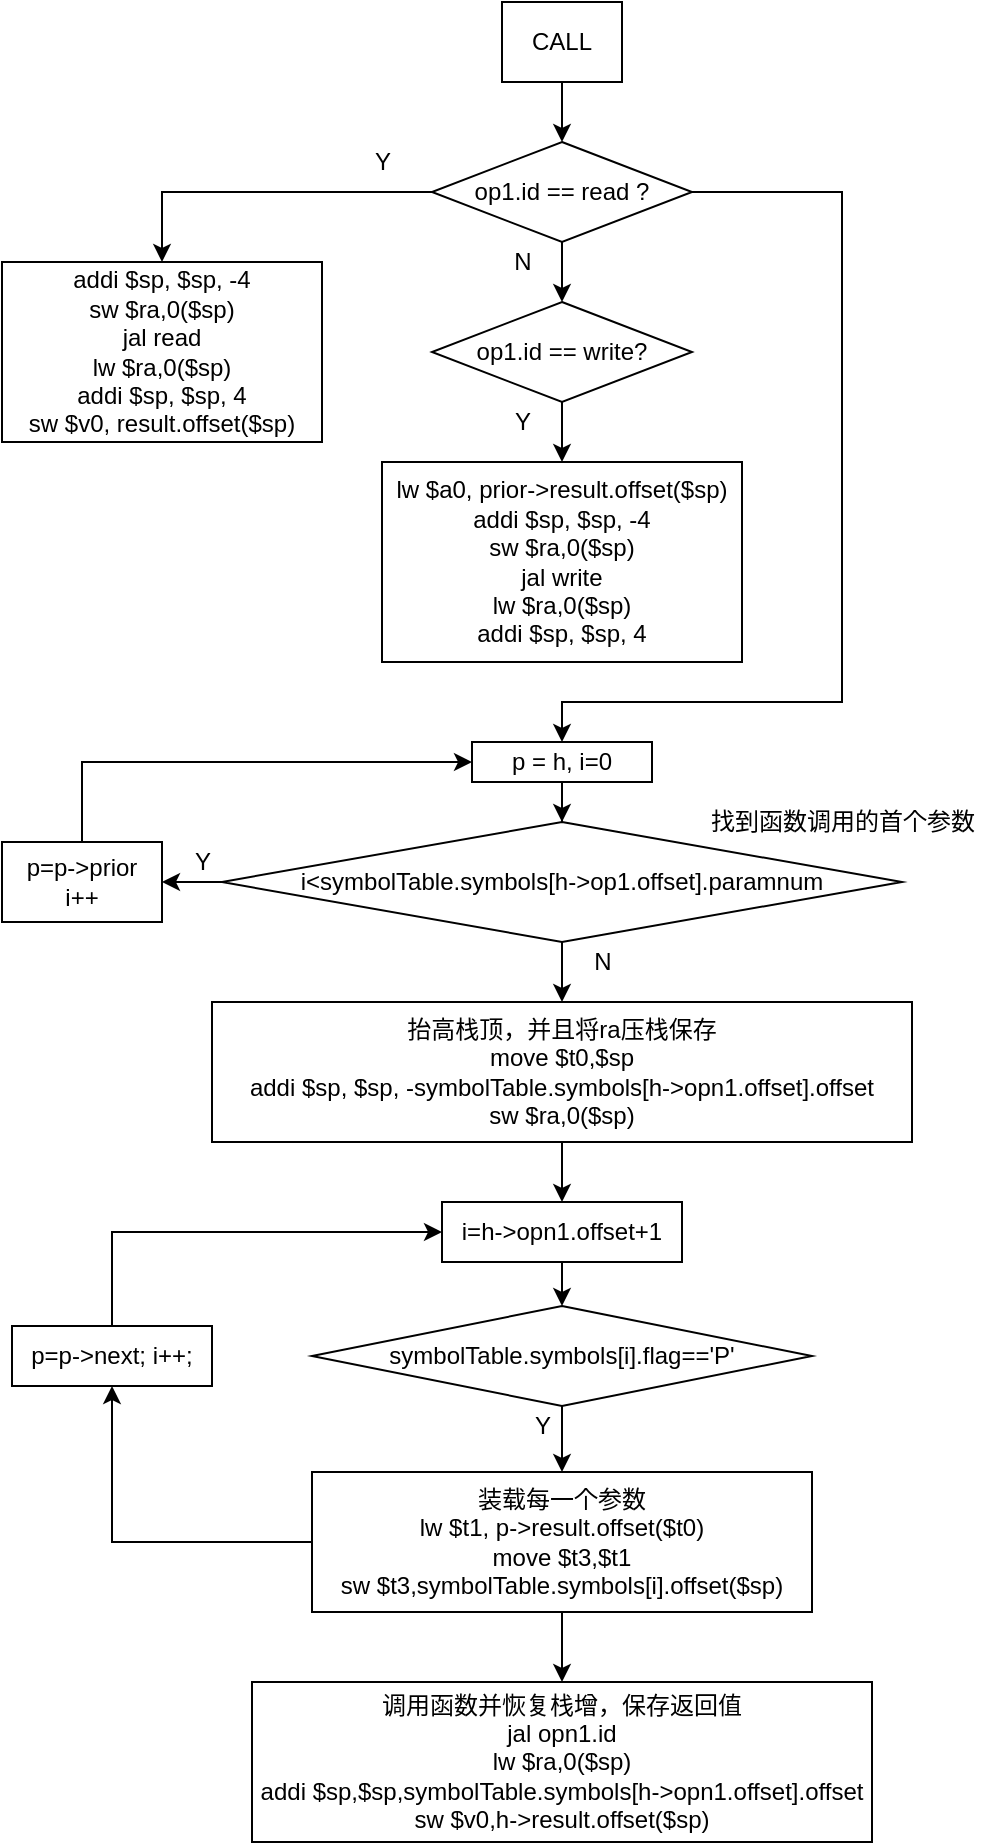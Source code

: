 <mxfile version="14.1.3" type="github">
  <diagram id="GfPdDBj2nY77ngwUE2eu" name="第 1 页">
    <mxGraphModel dx="711" dy="655" grid="1" gridSize="10" guides="1" tooltips="1" connect="1" arrows="1" fold="1" page="1" pageScale="1" pageWidth="2336" pageHeight="1654" math="0" shadow="0">
      <root>
        <mxCell id="0" />
        <mxCell id="1" parent="0" />
        <mxCell id="Vk-YHddnxNWAiO7JuI4h-3" style="edgeStyle=orthogonalEdgeStyle;rounded=0;orthogonalLoop=1;jettySize=auto;html=1;" edge="1" parent="1" source="Vk-YHddnxNWAiO7JuI4h-1" target="Vk-YHddnxNWAiO7JuI4h-2">
          <mxGeometry relative="1" as="geometry" />
        </mxCell>
        <mxCell id="Vk-YHddnxNWAiO7JuI4h-1" value="CALL" style="rounded=0;whiteSpace=wrap;html=1;" vertex="1" parent="1">
          <mxGeometry x="290" y="150" width="60" height="40" as="geometry" />
        </mxCell>
        <mxCell id="Vk-YHddnxNWAiO7JuI4h-5" style="edgeStyle=orthogonalEdgeStyle;rounded=0;orthogonalLoop=1;jettySize=auto;html=1;" edge="1" parent="1" source="Vk-YHddnxNWAiO7JuI4h-2" target="Vk-YHddnxNWAiO7JuI4h-4">
          <mxGeometry relative="1" as="geometry" />
        </mxCell>
        <mxCell id="Vk-YHddnxNWAiO7JuI4h-7" style="edgeStyle=orthogonalEdgeStyle;rounded=0;orthogonalLoop=1;jettySize=auto;html=1;fontFamily=Helvetica;fontSize=12;" edge="1" parent="1" source="Vk-YHddnxNWAiO7JuI4h-2" target="Vk-YHddnxNWAiO7JuI4h-6">
          <mxGeometry relative="1" as="geometry" />
        </mxCell>
        <mxCell id="Vk-YHddnxNWAiO7JuI4h-23" style="edgeStyle=orthogonalEdgeStyle;rounded=0;orthogonalLoop=1;jettySize=auto;html=1;entryX=0.5;entryY=0;entryDx=0;entryDy=0;fontFamily=Helvetica;fontSize=12;" edge="1" parent="1" source="Vk-YHddnxNWAiO7JuI4h-2" target="Vk-YHddnxNWAiO7JuI4h-15">
          <mxGeometry relative="1" as="geometry">
            <Array as="points">
              <mxPoint x="460" y="245" />
              <mxPoint x="460" y="500" />
              <mxPoint x="320" y="500" />
            </Array>
          </mxGeometry>
        </mxCell>
        <mxCell id="Vk-YHddnxNWAiO7JuI4h-2" value="op1.id == read ?" style="rhombus;whiteSpace=wrap;html=1;" vertex="1" parent="1">
          <mxGeometry x="255" y="220" width="130" height="50" as="geometry" />
        </mxCell>
        <mxCell id="Vk-YHddnxNWAiO7JuI4h-11" style="edgeStyle=orthogonalEdgeStyle;rounded=0;orthogonalLoop=1;jettySize=auto;html=1;fontFamily=Helvetica;fontSize=12;" edge="1" parent="1" source="Vk-YHddnxNWAiO7JuI4h-4" target="Vk-YHddnxNWAiO7JuI4h-10">
          <mxGeometry relative="1" as="geometry" />
        </mxCell>
        <mxCell id="Vk-YHddnxNWAiO7JuI4h-4" value="op1.id == write?" style="rhombus;whiteSpace=wrap;html=1;" vertex="1" parent="1">
          <mxGeometry x="255" y="300" width="130" height="50" as="geometry" />
        </mxCell>
        <mxCell id="Vk-YHddnxNWAiO7JuI4h-6" value="addi $sp, $sp, -4&#xa;sw $ra,0($sp)&#xa;jal read&#xa;lw $ra,0($sp)&#xa;addi $sp, $sp, 4&#xa;sw $v0, result.offset($sp)" style="rounded=0;whiteSpace=wrap;fontFamily=Helvetica;fontSize=12;" vertex="1" parent="1">
          <mxGeometry x="40" y="280" width="160" height="90" as="geometry" />
        </mxCell>
        <mxCell id="Vk-YHddnxNWAiO7JuI4h-8" value="Y" style="text;html=1;align=center;verticalAlign=middle;resizable=0;points=[];autosize=1;fontSize=12;fontFamily=Helvetica;" vertex="1" parent="1">
          <mxGeometry x="220" y="220" width="20" height="20" as="geometry" />
        </mxCell>
        <mxCell id="Vk-YHddnxNWAiO7JuI4h-9" value="N" style="text;html=1;align=center;verticalAlign=middle;resizable=0;points=[];autosize=1;fontSize=12;fontFamily=Helvetica;" vertex="1" parent="1">
          <mxGeometry x="290" y="270" width="20" height="20" as="geometry" />
        </mxCell>
        <mxCell id="Vk-YHddnxNWAiO7JuI4h-10" value="lw&amp;nbsp;$a0,&amp;nbsp;prior-&amp;gt;result.offset($sp)&lt;br&gt;addi&amp;nbsp;$sp,&amp;nbsp;$sp,&amp;nbsp;-4&lt;br&gt;sw&amp;nbsp;$ra,0($sp)&lt;br&gt;jal&amp;nbsp;write&lt;br&gt;lw&amp;nbsp;$ra,0($sp)&lt;br&gt;addi&amp;nbsp;$sp,&amp;nbsp;$sp,&amp;nbsp;4" style="whiteSpace=wrap;fontFamily=Helvetica;fontSize=12;html=1;" vertex="1" parent="1">
          <mxGeometry x="230" y="380" width="180" height="100" as="geometry" />
        </mxCell>
        <mxCell id="Vk-YHddnxNWAiO7JuI4h-12" value="Y" style="text;html=1;align=center;verticalAlign=middle;resizable=0;points=[];autosize=1;fontSize=12;fontFamily=Helvetica;" vertex="1" parent="1">
          <mxGeometry x="290" y="350" width="20" height="20" as="geometry" />
        </mxCell>
        <mxCell id="Vk-YHddnxNWAiO7JuI4h-17" style="edgeStyle=orthogonalEdgeStyle;rounded=0;orthogonalLoop=1;jettySize=auto;html=1;fontFamily=Helvetica;fontSize=12;" edge="1" parent="1" source="Vk-YHddnxNWAiO7JuI4h-13" target="Vk-YHddnxNWAiO7JuI4h-16">
          <mxGeometry relative="1" as="geometry" />
        </mxCell>
        <mxCell id="Vk-YHddnxNWAiO7JuI4h-25" style="edgeStyle=orthogonalEdgeStyle;rounded=0;orthogonalLoop=1;jettySize=auto;html=1;fontFamily=Helvetica;fontSize=12;" edge="1" parent="1" source="Vk-YHddnxNWAiO7JuI4h-13" target="Vk-YHddnxNWAiO7JuI4h-24">
          <mxGeometry relative="1" as="geometry" />
        </mxCell>
        <mxCell id="Vk-YHddnxNWAiO7JuI4h-13" value="i&amp;lt;symbolTable.symbols[h-&amp;gt;op1.offset].paramnum" style="rhombus;whiteSpace=wrap;fontFamily=Helvetica;fontSize=12;html=1;" vertex="1" parent="1">
          <mxGeometry x="150" y="560" width="340" height="60" as="geometry" />
        </mxCell>
        <mxCell id="Vk-YHddnxNWAiO7JuI4h-21" style="edgeStyle=orthogonalEdgeStyle;rounded=0;orthogonalLoop=1;jettySize=auto;html=1;entryX=0.5;entryY=0;entryDx=0;entryDy=0;fontFamily=Helvetica;fontSize=12;" edge="1" parent="1" source="Vk-YHddnxNWAiO7JuI4h-15" target="Vk-YHddnxNWAiO7JuI4h-13">
          <mxGeometry relative="1" as="geometry" />
        </mxCell>
        <mxCell id="Vk-YHddnxNWAiO7JuI4h-15" value="p = h, i=0" style="whiteSpace=wrap;fontFamily=Helvetica;fontSize=12;html=1;" vertex="1" parent="1">
          <mxGeometry x="275" y="520" width="90" height="20" as="geometry" />
        </mxCell>
        <mxCell id="Vk-YHddnxNWAiO7JuI4h-20" style="edgeStyle=orthogonalEdgeStyle;rounded=0;orthogonalLoop=1;jettySize=auto;html=1;fontFamily=Helvetica;fontSize=12;" edge="1" parent="1" source="Vk-YHddnxNWAiO7JuI4h-16" target="Vk-YHddnxNWAiO7JuI4h-15">
          <mxGeometry relative="1" as="geometry">
            <Array as="points">
              <mxPoint x="80" y="530" />
            </Array>
          </mxGeometry>
        </mxCell>
        <mxCell id="Vk-YHddnxNWAiO7JuI4h-16" value="p=p-&amp;gt;prior&lt;br&gt;i++" style="whiteSpace=wrap;fontFamily=Helvetica;fontSize=12;html=1;" vertex="1" parent="1">
          <mxGeometry x="40" y="570" width="80" height="40" as="geometry" />
        </mxCell>
        <mxCell id="Vk-YHddnxNWAiO7JuI4h-22" value="Y" style="text;html=1;align=center;verticalAlign=middle;resizable=0;points=[];autosize=1;fontSize=12;fontFamily=Helvetica;" vertex="1" parent="1">
          <mxGeometry x="130" y="570" width="20" height="20" as="geometry" />
        </mxCell>
        <mxCell id="Vk-YHddnxNWAiO7JuI4h-28" style="edgeStyle=orthogonalEdgeStyle;rounded=0;orthogonalLoop=1;jettySize=auto;html=1;entryX=0.5;entryY=0;entryDx=0;entryDy=0;fontFamily=Helvetica;fontSize=12;" edge="1" parent="1" source="Vk-YHddnxNWAiO7JuI4h-24" target="Vk-YHddnxNWAiO7JuI4h-27">
          <mxGeometry relative="1" as="geometry" />
        </mxCell>
        <mxCell id="Vk-YHddnxNWAiO7JuI4h-24" value="抬高栈顶，并且将ra压栈保存&lt;br&gt;move&amp;nbsp;$t0,$sp&lt;br&gt;addi&amp;nbsp;$sp,&amp;nbsp;$sp,&amp;nbsp;-symbolTable.symbols[h-&amp;gt;opn1.offset].offset&lt;br&gt;sw&amp;nbsp;$ra,0($sp)" style="whiteSpace=wrap;fontFamily=Helvetica;fontSize=12;html=1;" vertex="1" parent="1">
          <mxGeometry x="145" y="650" width="350" height="70" as="geometry" />
        </mxCell>
        <mxCell id="Vk-YHddnxNWAiO7JuI4h-26" value="找到函数调用的首个参数" style="text;html=1;align=center;verticalAlign=middle;resizable=0;points=[];autosize=1;fontSize=12;fontFamily=Helvetica;" vertex="1" parent="1">
          <mxGeometry x="385" y="550" width="150" height="20" as="geometry" />
        </mxCell>
        <mxCell id="Vk-YHddnxNWAiO7JuI4h-30" style="edgeStyle=orthogonalEdgeStyle;rounded=0;orthogonalLoop=1;jettySize=auto;html=1;entryX=0.5;entryY=0;entryDx=0;entryDy=0;fontFamily=Helvetica;fontSize=12;" edge="1" parent="1" source="Vk-YHddnxNWAiO7JuI4h-27" target="Vk-YHddnxNWAiO7JuI4h-29">
          <mxGeometry relative="1" as="geometry" />
        </mxCell>
        <mxCell id="Vk-YHddnxNWAiO7JuI4h-27" value="i=h-&amp;gt;opn1.offset+1" style="whiteSpace=wrap;fontFamily=Helvetica;fontSize=12;html=1;" vertex="1" parent="1">
          <mxGeometry x="260" y="750" width="120" height="30" as="geometry" />
        </mxCell>
        <mxCell id="Vk-YHddnxNWAiO7JuI4h-40" style="edgeStyle=orthogonalEdgeStyle;rounded=0;orthogonalLoop=1;jettySize=auto;html=1;entryX=0.5;entryY=0;entryDx=0;entryDy=0;fontFamily=Helvetica;fontSize=12;" edge="1" parent="1" source="Vk-YHddnxNWAiO7JuI4h-29" target="Vk-YHddnxNWAiO7JuI4h-39">
          <mxGeometry relative="1" as="geometry" />
        </mxCell>
        <mxCell id="Vk-YHddnxNWAiO7JuI4h-29" value="symbolTable.symbols[i].flag==&#39;P&#39;" style="rhombus;whiteSpace=wrap;fontFamily=Helvetica;fontSize=12;" vertex="1" parent="1">
          <mxGeometry x="195" y="802" width="250" height="50" as="geometry" />
        </mxCell>
        <mxCell id="Vk-YHddnxNWAiO7JuI4h-31" value="N" style="text;html=1;align=center;verticalAlign=middle;resizable=0;points=[];autosize=1;fontSize=12;fontFamily=Helvetica;" vertex="1" parent="1">
          <mxGeometry x="330" y="620" width="20" height="20" as="geometry" />
        </mxCell>
        <mxCell id="Vk-YHddnxNWAiO7JuI4h-35" style="edgeStyle=orthogonalEdgeStyle;rounded=0;orthogonalLoop=1;jettySize=auto;html=1;entryX=0;entryY=0.5;entryDx=0;entryDy=0;fontFamily=Helvetica;fontSize=12;" edge="1" parent="1" source="Vk-YHddnxNWAiO7JuI4h-33" target="Vk-YHddnxNWAiO7JuI4h-27">
          <mxGeometry relative="1" as="geometry">
            <Array as="points">
              <mxPoint x="95" y="765" />
            </Array>
          </mxGeometry>
        </mxCell>
        <mxCell id="Vk-YHddnxNWAiO7JuI4h-33" value="p=p-&amp;gt;next; i++;" style="whiteSpace=wrap;fontFamily=Helvetica;fontSize=12;html=1;" vertex="1" parent="1">
          <mxGeometry x="45" y="812" width="100" height="30" as="geometry" />
        </mxCell>
        <mxCell id="Vk-YHddnxNWAiO7JuI4h-36" value="Y" style="text;html=1;align=center;verticalAlign=middle;resizable=0;points=[];autosize=1;fontSize=12;fontFamily=Helvetica;" vertex="1" parent="1">
          <mxGeometry x="300" y="852" width="20" height="20" as="geometry" />
        </mxCell>
        <mxCell id="Vk-YHddnxNWAiO7JuI4h-41" style="edgeStyle=orthogonalEdgeStyle;rounded=0;orthogonalLoop=1;jettySize=auto;html=1;fontFamily=Helvetica;fontSize=12;" edge="1" parent="1" source="Vk-YHddnxNWAiO7JuI4h-39" target="Vk-YHddnxNWAiO7JuI4h-33">
          <mxGeometry relative="1" as="geometry" />
        </mxCell>
        <mxCell id="Vk-YHddnxNWAiO7JuI4h-44" style="edgeStyle=orthogonalEdgeStyle;rounded=0;orthogonalLoop=1;jettySize=auto;html=1;fontFamily=Helvetica;fontSize=12;" edge="1" parent="1" source="Vk-YHddnxNWAiO7JuI4h-39" target="Vk-YHddnxNWAiO7JuI4h-43">
          <mxGeometry relative="1" as="geometry" />
        </mxCell>
        <mxCell id="Vk-YHddnxNWAiO7JuI4h-39" value="装载每一个参数&lt;br&gt;lw&amp;nbsp;$t1,&amp;nbsp;p-&amp;gt;result.offset($t0)&lt;br&gt;move&amp;nbsp;$t3,$t1&lt;br&gt;sw&amp;nbsp;$t3,symbolTable.symbols[i].offset($sp)" style="whiteSpace=wrap;fontFamily=Helvetica;fontSize=12;html=1;" vertex="1" parent="1">
          <mxGeometry x="195" y="885" width="250" height="70" as="geometry" />
        </mxCell>
        <mxCell id="Vk-YHddnxNWAiO7JuI4h-43" value="调用函数并恢复栈增，保存返回值&lt;br&gt;jal&amp;nbsp;opn1.id&lt;br&gt;lw&amp;nbsp;$ra,0($sp)&lt;br&gt;addi&amp;nbsp;$sp,$sp,symbolTable.symbols[h-&amp;gt;opn1.offset].offset&lt;br&gt;sw&amp;nbsp;$v0,h-&amp;gt;result.offset($sp)" style="whiteSpace=wrap;fontFamily=Helvetica;fontSize=12;html=1;" vertex="1" parent="1">
          <mxGeometry x="165" y="990" width="310" height="80" as="geometry" />
        </mxCell>
      </root>
    </mxGraphModel>
  </diagram>
</mxfile>
